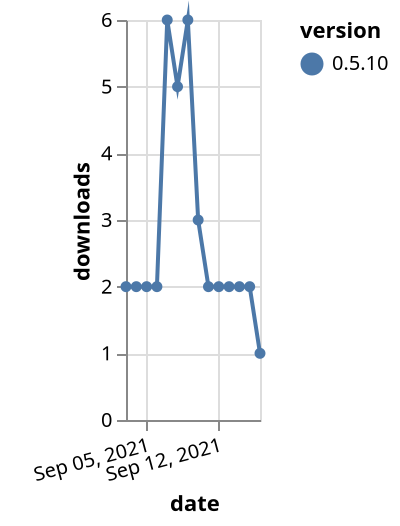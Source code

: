 {"$schema": "https://vega.github.io/schema/vega-lite/v5.json", "description": "A simple bar chart with embedded data.", "data": {"values": [{"date": "2021-09-03", "total": 3873, "delta": 2, "version": "0.5.10"}, {"date": "2021-09-04", "total": 3875, "delta": 2, "version": "0.5.10"}, {"date": "2021-09-05", "total": 3877, "delta": 2, "version": "0.5.10"}, {"date": "2021-09-06", "total": 3879, "delta": 2, "version": "0.5.10"}, {"date": "2021-09-07", "total": 3885, "delta": 6, "version": "0.5.10"}, {"date": "2021-09-08", "total": 3890, "delta": 5, "version": "0.5.10"}, {"date": "2021-09-09", "total": 3896, "delta": 6, "version": "0.5.10"}, {"date": "2021-09-10", "total": 3899, "delta": 3, "version": "0.5.10"}, {"date": "2021-09-11", "total": 3901, "delta": 2, "version": "0.5.10"}, {"date": "2021-09-12", "total": 3903, "delta": 2, "version": "0.5.10"}, {"date": "2021-09-13", "total": 3905, "delta": 2, "version": "0.5.10"}, {"date": "2021-09-14", "total": 3907, "delta": 2, "version": "0.5.10"}, {"date": "2021-09-15", "total": 3909, "delta": 2, "version": "0.5.10"}, {"date": "2021-09-16", "total": 3910, "delta": 1, "version": "0.5.10"}]}, "width": "container", "mark": {"type": "line", "point": {"filled": true}}, "encoding": {"x": {"field": "date", "type": "temporal", "timeUnit": "yearmonthdate", "title": "date", "axis": {"labelAngle": -15}}, "y": {"field": "delta", "type": "quantitative", "title": "downloads"}, "color": {"field": "version", "type": "nominal"}, "tooltip": {"field": "delta"}}}